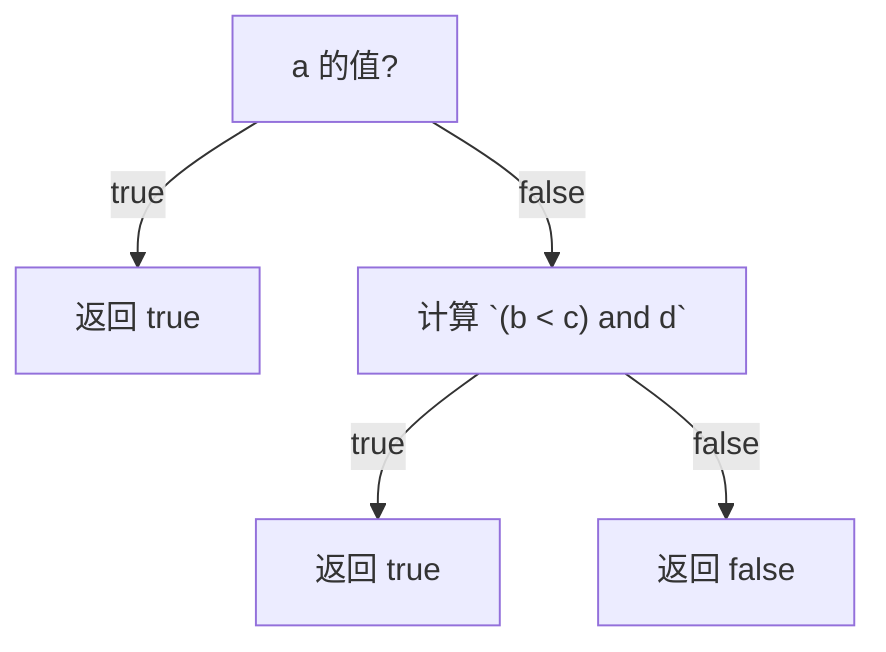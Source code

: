 graph TD
    A["a 的值?"] -->|true| B["返回 true"]
    A -->|false| C["计算 `(b < c) and d`"]
    C -->|true| D["返回 true"]
    C -->|false| E["返回 false"]